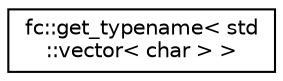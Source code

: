 digraph "Graphical Class Hierarchy"
{
  edge [fontname="Helvetica",fontsize="10",labelfontname="Helvetica",labelfontsize="10"];
  node [fontname="Helvetica",fontsize="10",shape=record];
  rankdir="LR";
  Node0 [label="fc::get_typename\< std\l::vector\< char \> \>",height=0.2,width=0.4,color="black", fillcolor="white", style="filled",URL="$structfc_1_1get__typename_3_01std_1_1vector_3_01char_01_4_01_4.html"];
}
